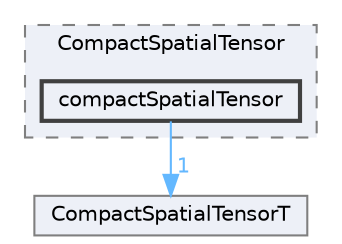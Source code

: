 digraph "src/OpenFOAM/primitives/spatialVectorAlgebra/CompactSpatialTensor/compactSpatialTensor"
{
 // LATEX_PDF_SIZE
  bgcolor="transparent";
  edge [fontname=Helvetica,fontsize=10,labelfontname=Helvetica,labelfontsize=10];
  node [fontname=Helvetica,fontsize=10,shape=box,height=0.2,width=0.4];
  compound=true
  subgraph clusterdir_661bbed6b403683bcb923b9b15d5983c {
    graph [ bgcolor="#edf0f7", pencolor="grey50", label="CompactSpatialTensor", fontname=Helvetica,fontsize=10 style="filled,dashed", URL="dir_661bbed6b403683bcb923b9b15d5983c.html",tooltip=""]
  dir_460618fba6a8dd2c9a43298ce30655e2 [label="compactSpatialTensor", fillcolor="#edf0f7", color="grey25", style="filled,bold", URL="dir_460618fba6a8dd2c9a43298ce30655e2.html",tooltip=""];
  }
  dir_a08343b1ce532f3ce35726224e016264 [label="CompactSpatialTensorT", fillcolor="#edf0f7", color="grey50", style="filled", URL="dir_a08343b1ce532f3ce35726224e016264.html",tooltip=""];
  dir_460618fba6a8dd2c9a43298ce30655e2->dir_a08343b1ce532f3ce35726224e016264 [headlabel="1", labeldistance=1.5 headhref="dir_000565_000566.html" href="dir_000565_000566.html" color="steelblue1" fontcolor="steelblue1"];
}
